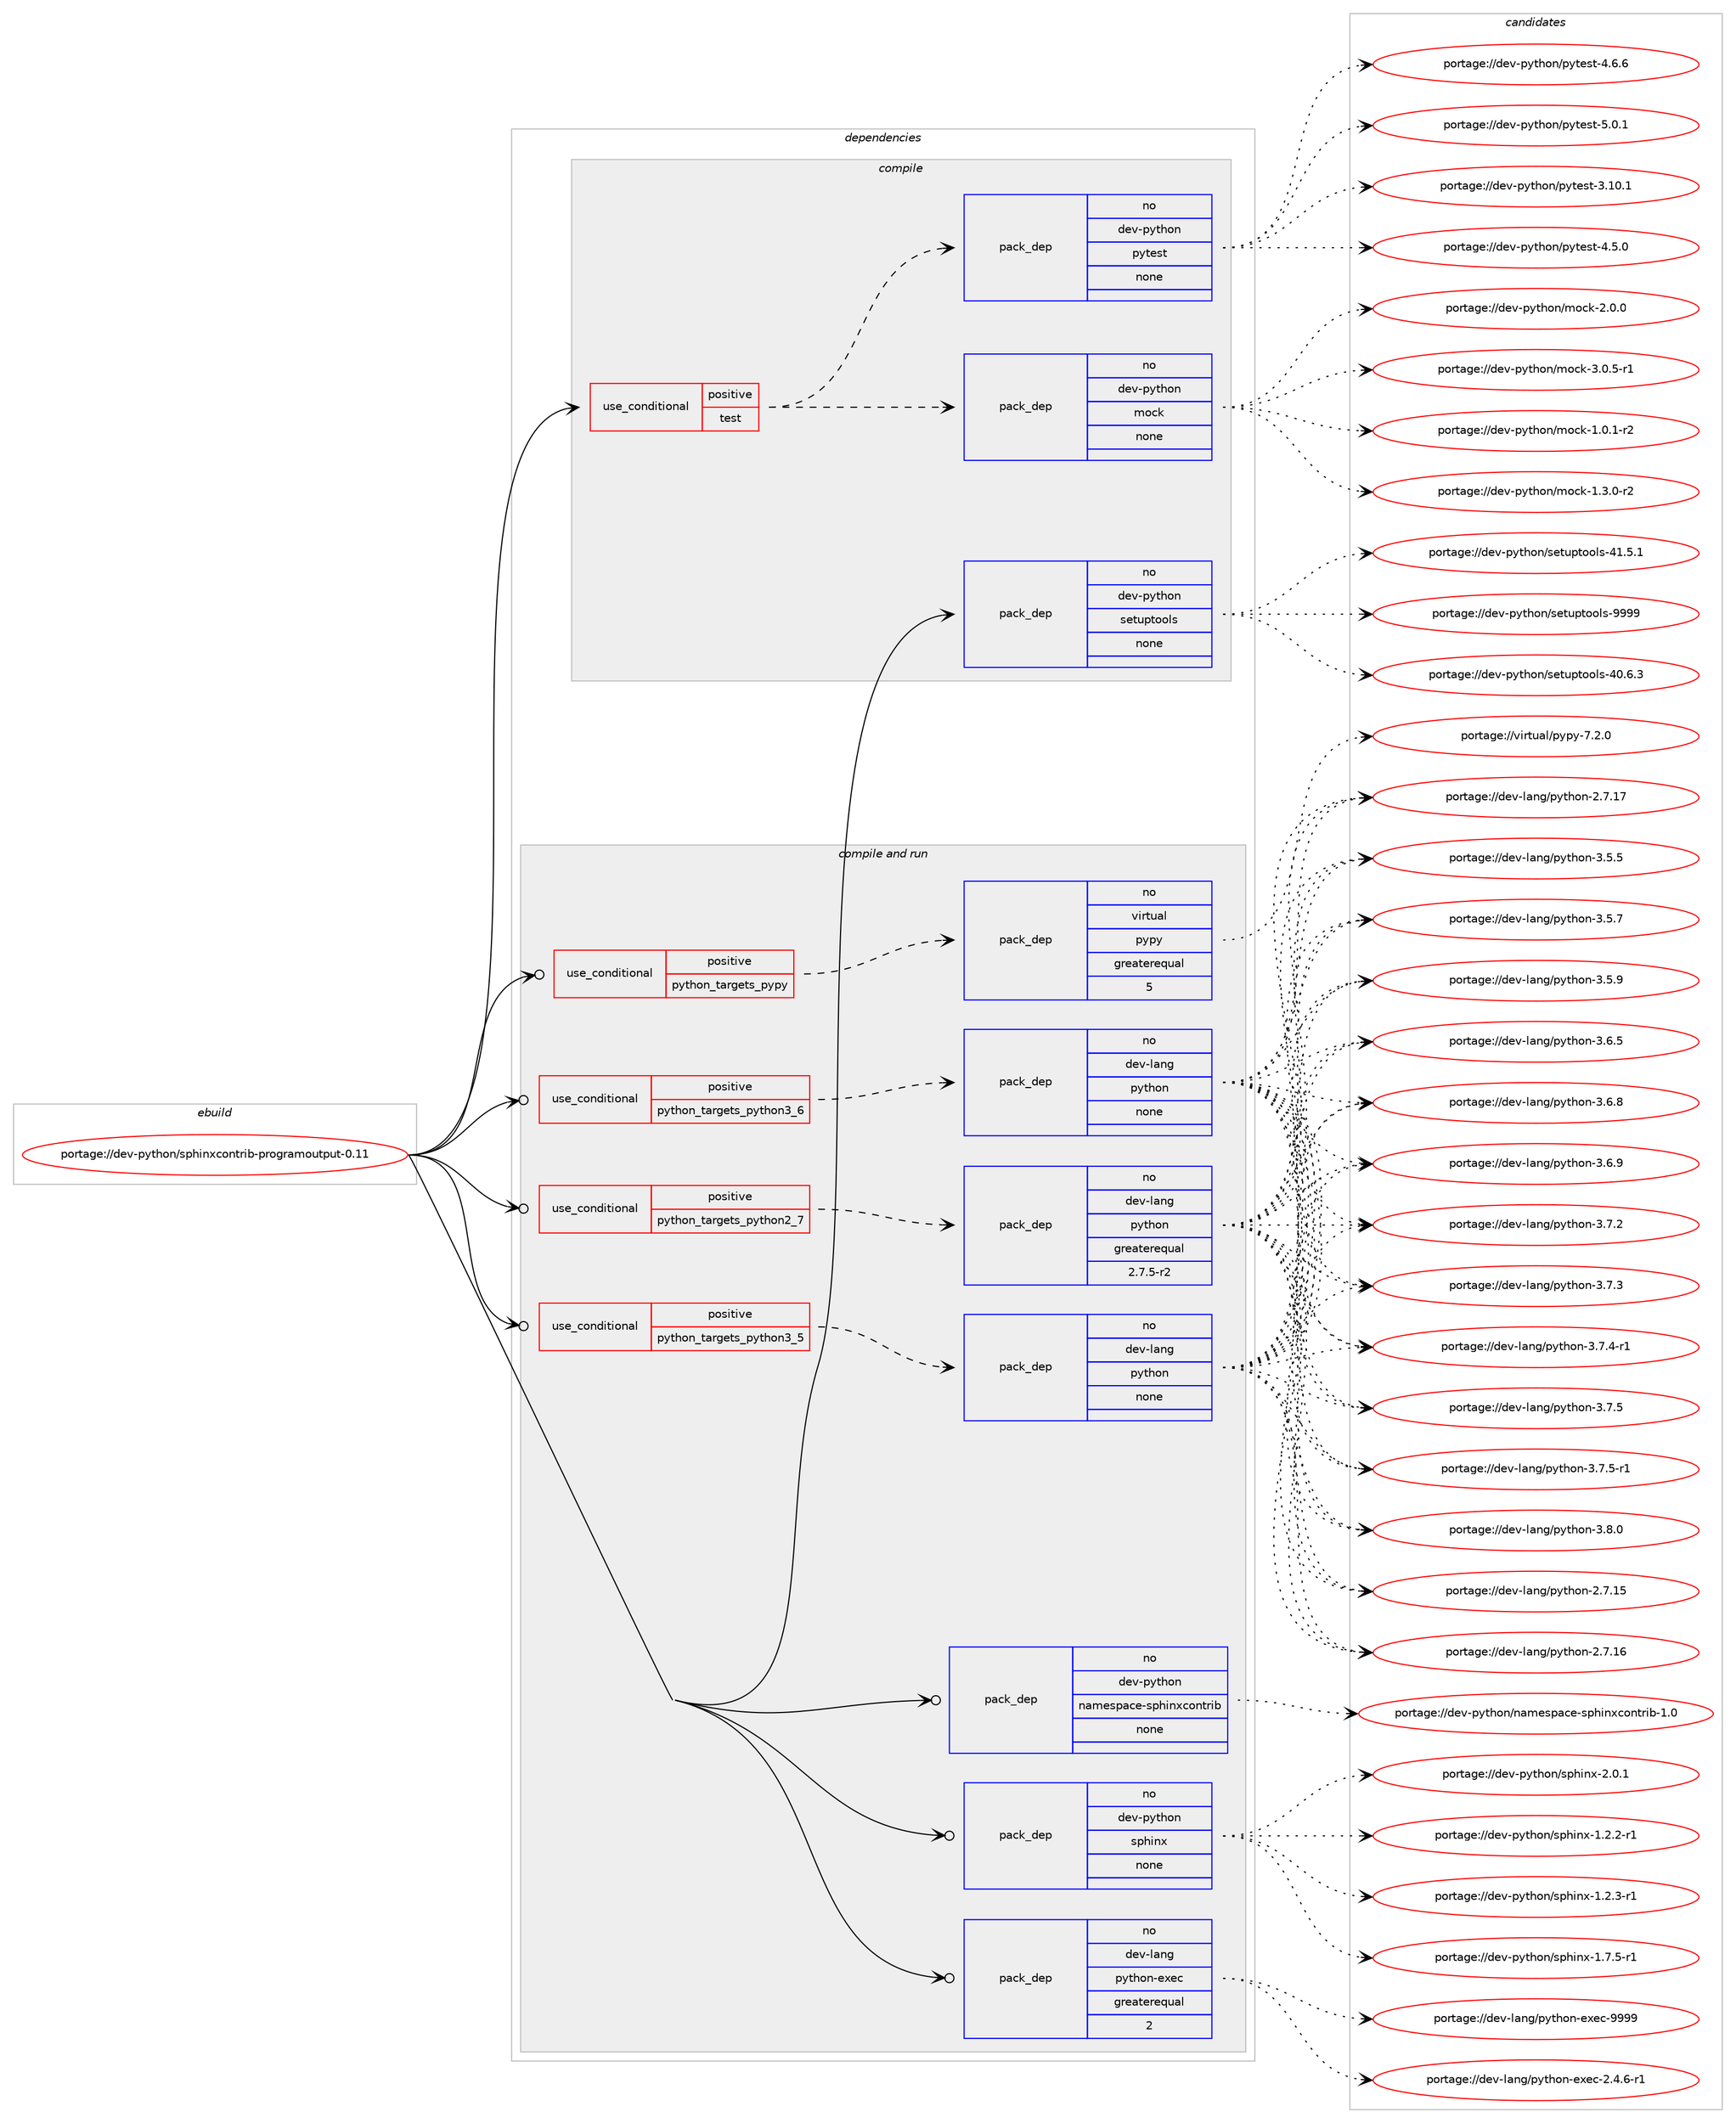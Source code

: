 digraph prolog {

# *************
# Graph options
# *************

newrank=true;
concentrate=true;
compound=true;
graph [rankdir=LR,fontname=Helvetica,fontsize=10,ranksep=1.5];#, ranksep=2.5, nodesep=0.2];
edge  [arrowhead=vee];
node  [fontname=Helvetica,fontsize=10];

# **********
# The ebuild
# **********

subgraph cluster_leftcol {
color=gray;
rank=same;
label=<<i>ebuild</i>>;
id [label="portage://dev-python/sphinxcontrib-programoutput-0.11", color=red, width=4, href="../dev-python/sphinxcontrib-programoutput-0.11.svg"];
}

# ****************
# The dependencies
# ****************

subgraph cluster_midcol {
color=gray;
label=<<i>dependencies</i>>;
subgraph cluster_compile {
fillcolor="#eeeeee";
style=filled;
label=<<i>compile</i>>;
subgraph cond39083 {
dependency173523 [label=<<TABLE BORDER="0" CELLBORDER="1" CELLSPACING="0" CELLPADDING="4"><TR><TD ROWSPAN="3" CELLPADDING="10">use_conditional</TD></TR><TR><TD>positive</TD></TR><TR><TD>test</TD></TR></TABLE>>, shape=none, color=red];
subgraph pack131037 {
dependency173524 [label=<<TABLE BORDER="0" CELLBORDER="1" CELLSPACING="0" CELLPADDING="4" WIDTH="220"><TR><TD ROWSPAN="6" CELLPADDING="30">pack_dep</TD></TR><TR><TD WIDTH="110">no</TD></TR><TR><TD>dev-python</TD></TR><TR><TD>mock</TD></TR><TR><TD>none</TD></TR><TR><TD></TD></TR></TABLE>>, shape=none, color=blue];
}
dependency173523:e -> dependency173524:w [weight=20,style="dashed",arrowhead="vee"];
subgraph pack131038 {
dependency173525 [label=<<TABLE BORDER="0" CELLBORDER="1" CELLSPACING="0" CELLPADDING="4" WIDTH="220"><TR><TD ROWSPAN="6" CELLPADDING="30">pack_dep</TD></TR><TR><TD WIDTH="110">no</TD></TR><TR><TD>dev-python</TD></TR><TR><TD>pytest</TD></TR><TR><TD>none</TD></TR><TR><TD></TD></TR></TABLE>>, shape=none, color=blue];
}
dependency173523:e -> dependency173525:w [weight=20,style="dashed",arrowhead="vee"];
}
id:e -> dependency173523:w [weight=20,style="solid",arrowhead="vee"];
subgraph pack131039 {
dependency173526 [label=<<TABLE BORDER="0" CELLBORDER="1" CELLSPACING="0" CELLPADDING="4" WIDTH="220"><TR><TD ROWSPAN="6" CELLPADDING="30">pack_dep</TD></TR><TR><TD WIDTH="110">no</TD></TR><TR><TD>dev-python</TD></TR><TR><TD>setuptools</TD></TR><TR><TD>none</TD></TR><TR><TD></TD></TR></TABLE>>, shape=none, color=blue];
}
id:e -> dependency173526:w [weight=20,style="solid",arrowhead="vee"];
}
subgraph cluster_compileandrun {
fillcolor="#eeeeee";
style=filled;
label=<<i>compile and run</i>>;
subgraph cond39084 {
dependency173527 [label=<<TABLE BORDER="0" CELLBORDER="1" CELLSPACING="0" CELLPADDING="4"><TR><TD ROWSPAN="3" CELLPADDING="10">use_conditional</TD></TR><TR><TD>positive</TD></TR><TR><TD>python_targets_pypy</TD></TR></TABLE>>, shape=none, color=red];
subgraph pack131040 {
dependency173528 [label=<<TABLE BORDER="0" CELLBORDER="1" CELLSPACING="0" CELLPADDING="4" WIDTH="220"><TR><TD ROWSPAN="6" CELLPADDING="30">pack_dep</TD></TR><TR><TD WIDTH="110">no</TD></TR><TR><TD>virtual</TD></TR><TR><TD>pypy</TD></TR><TR><TD>greaterequal</TD></TR><TR><TD>5</TD></TR></TABLE>>, shape=none, color=blue];
}
dependency173527:e -> dependency173528:w [weight=20,style="dashed",arrowhead="vee"];
}
id:e -> dependency173527:w [weight=20,style="solid",arrowhead="odotvee"];
subgraph cond39085 {
dependency173529 [label=<<TABLE BORDER="0" CELLBORDER="1" CELLSPACING="0" CELLPADDING="4"><TR><TD ROWSPAN="3" CELLPADDING="10">use_conditional</TD></TR><TR><TD>positive</TD></TR><TR><TD>python_targets_python2_7</TD></TR></TABLE>>, shape=none, color=red];
subgraph pack131041 {
dependency173530 [label=<<TABLE BORDER="0" CELLBORDER="1" CELLSPACING="0" CELLPADDING="4" WIDTH="220"><TR><TD ROWSPAN="6" CELLPADDING="30">pack_dep</TD></TR><TR><TD WIDTH="110">no</TD></TR><TR><TD>dev-lang</TD></TR><TR><TD>python</TD></TR><TR><TD>greaterequal</TD></TR><TR><TD>2.7.5-r2</TD></TR></TABLE>>, shape=none, color=blue];
}
dependency173529:e -> dependency173530:w [weight=20,style="dashed",arrowhead="vee"];
}
id:e -> dependency173529:w [weight=20,style="solid",arrowhead="odotvee"];
subgraph cond39086 {
dependency173531 [label=<<TABLE BORDER="0" CELLBORDER="1" CELLSPACING="0" CELLPADDING="4"><TR><TD ROWSPAN="3" CELLPADDING="10">use_conditional</TD></TR><TR><TD>positive</TD></TR><TR><TD>python_targets_python3_5</TD></TR></TABLE>>, shape=none, color=red];
subgraph pack131042 {
dependency173532 [label=<<TABLE BORDER="0" CELLBORDER="1" CELLSPACING="0" CELLPADDING="4" WIDTH="220"><TR><TD ROWSPAN="6" CELLPADDING="30">pack_dep</TD></TR><TR><TD WIDTH="110">no</TD></TR><TR><TD>dev-lang</TD></TR><TR><TD>python</TD></TR><TR><TD>none</TD></TR><TR><TD></TD></TR></TABLE>>, shape=none, color=blue];
}
dependency173531:e -> dependency173532:w [weight=20,style="dashed",arrowhead="vee"];
}
id:e -> dependency173531:w [weight=20,style="solid",arrowhead="odotvee"];
subgraph cond39087 {
dependency173533 [label=<<TABLE BORDER="0" CELLBORDER="1" CELLSPACING="0" CELLPADDING="4"><TR><TD ROWSPAN="3" CELLPADDING="10">use_conditional</TD></TR><TR><TD>positive</TD></TR><TR><TD>python_targets_python3_6</TD></TR></TABLE>>, shape=none, color=red];
subgraph pack131043 {
dependency173534 [label=<<TABLE BORDER="0" CELLBORDER="1" CELLSPACING="0" CELLPADDING="4" WIDTH="220"><TR><TD ROWSPAN="6" CELLPADDING="30">pack_dep</TD></TR><TR><TD WIDTH="110">no</TD></TR><TR><TD>dev-lang</TD></TR><TR><TD>python</TD></TR><TR><TD>none</TD></TR><TR><TD></TD></TR></TABLE>>, shape=none, color=blue];
}
dependency173533:e -> dependency173534:w [weight=20,style="dashed",arrowhead="vee"];
}
id:e -> dependency173533:w [weight=20,style="solid",arrowhead="odotvee"];
subgraph pack131044 {
dependency173535 [label=<<TABLE BORDER="0" CELLBORDER="1" CELLSPACING="0" CELLPADDING="4" WIDTH="220"><TR><TD ROWSPAN="6" CELLPADDING="30">pack_dep</TD></TR><TR><TD WIDTH="110">no</TD></TR><TR><TD>dev-lang</TD></TR><TR><TD>python-exec</TD></TR><TR><TD>greaterequal</TD></TR><TR><TD>2</TD></TR></TABLE>>, shape=none, color=blue];
}
id:e -> dependency173535:w [weight=20,style="solid",arrowhead="odotvee"];
subgraph pack131045 {
dependency173536 [label=<<TABLE BORDER="0" CELLBORDER="1" CELLSPACING="0" CELLPADDING="4" WIDTH="220"><TR><TD ROWSPAN="6" CELLPADDING="30">pack_dep</TD></TR><TR><TD WIDTH="110">no</TD></TR><TR><TD>dev-python</TD></TR><TR><TD>namespace-sphinxcontrib</TD></TR><TR><TD>none</TD></TR><TR><TD></TD></TR></TABLE>>, shape=none, color=blue];
}
id:e -> dependency173536:w [weight=20,style="solid",arrowhead="odotvee"];
subgraph pack131046 {
dependency173537 [label=<<TABLE BORDER="0" CELLBORDER="1" CELLSPACING="0" CELLPADDING="4" WIDTH="220"><TR><TD ROWSPAN="6" CELLPADDING="30">pack_dep</TD></TR><TR><TD WIDTH="110">no</TD></TR><TR><TD>dev-python</TD></TR><TR><TD>sphinx</TD></TR><TR><TD>none</TD></TR><TR><TD></TD></TR></TABLE>>, shape=none, color=blue];
}
id:e -> dependency173537:w [weight=20,style="solid",arrowhead="odotvee"];
}
subgraph cluster_run {
fillcolor="#eeeeee";
style=filled;
label=<<i>run</i>>;
}
}

# **************
# The candidates
# **************

subgraph cluster_choices {
rank=same;
color=gray;
label=<<i>candidates</i>>;

subgraph choice131037 {
color=black;
nodesep=1;
choiceportage1001011184511212111610411111047109111991074549464846494511450 [label="portage://dev-python/mock-1.0.1-r2", color=red, width=4,href="../dev-python/mock-1.0.1-r2.svg"];
choiceportage1001011184511212111610411111047109111991074549465146484511450 [label="portage://dev-python/mock-1.3.0-r2", color=red, width=4,href="../dev-python/mock-1.3.0-r2.svg"];
choiceportage100101118451121211161041111104710911199107455046484648 [label="portage://dev-python/mock-2.0.0", color=red, width=4,href="../dev-python/mock-2.0.0.svg"];
choiceportage1001011184511212111610411111047109111991074551464846534511449 [label="portage://dev-python/mock-3.0.5-r1", color=red, width=4,href="../dev-python/mock-3.0.5-r1.svg"];
dependency173524:e -> choiceportage1001011184511212111610411111047109111991074549464846494511450:w [style=dotted,weight="100"];
dependency173524:e -> choiceportage1001011184511212111610411111047109111991074549465146484511450:w [style=dotted,weight="100"];
dependency173524:e -> choiceportage100101118451121211161041111104710911199107455046484648:w [style=dotted,weight="100"];
dependency173524:e -> choiceportage1001011184511212111610411111047109111991074551464846534511449:w [style=dotted,weight="100"];
}
subgraph choice131038 {
color=black;
nodesep=1;
choiceportage100101118451121211161041111104711212111610111511645514649484649 [label="portage://dev-python/pytest-3.10.1", color=red, width=4,href="../dev-python/pytest-3.10.1.svg"];
choiceportage1001011184511212111610411111047112121116101115116455246534648 [label="portage://dev-python/pytest-4.5.0", color=red, width=4,href="../dev-python/pytest-4.5.0.svg"];
choiceportage1001011184511212111610411111047112121116101115116455246544654 [label="portage://dev-python/pytest-4.6.6", color=red, width=4,href="../dev-python/pytest-4.6.6.svg"];
choiceportage1001011184511212111610411111047112121116101115116455346484649 [label="portage://dev-python/pytest-5.0.1", color=red, width=4,href="../dev-python/pytest-5.0.1.svg"];
dependency173525:e -> choiceportage100101118451121211161041111104711212111610111511645514649484649:w [style=dotted,weight="100"];
dependency173525:e -> choiceportage1001011184511212111610411111047112121116101115116455246534648:w [style=dotted,weight="100"];
dependency173525:e -> choiceportage1001011184511212111610411111047112121116101115116455246544654:w [style=dotted,weight="100"];
dependency173525:e -> choiceportage1001011184511212111610411111047112121116101115116455346484649:w [style=dotted,weight="100"];
}
subgraph choice131039 {
color=black;
nodesep=1;
choiceportage100101118451121211161041111104711510111611711211611111110811545524846544651 [label="portage://dev-python/setuptools-40.6.3", color=red, width=4,href="../dev-python/setuptools-40.6.3.svg"];
choiceportage100101118451121211161041111104711510111611711211611111110811545524946534649 [label="portage://dev-python/setuptools-41.5.1", color=red, width=4,href="../dev-python/setuptools-41.5.1.svg"];
choiceportage10010111845112121116104111110471151011161171121161111111081154557575757 [label="portage://dev-python/setuptools-9999", color=red, width=4,href="../dev-python/setuptools-9999.svg"];
dependency173526:e -> choiceportage100101118451121211161041111104711510111611711211611111110811545524846544651:w [style=dotted,weight="100"];
dependency173526:e -> choiceportage100101118451121211161041111104711510111611711211611111110811545524946534649:w [style=dotted,weight="100"];
dependency173526:e -> choiceportage10010111845112121116104111110471151011161171121161111111081154557575757:w [style=dotted,weight="100"];
}
subgraph choice131040 {
color=black;
nodesep=1;
choiceportage1181051141161179710847112121112121455546504648 [label="portage://virtual/pypy-7.2.0", color=red, width=4,href="../virtual/pypy-7.2.0.svg"];
dependency173528:e -> choiceportage1181051141161179710847112121112121455546504648:w [style=dotted,weight="100"];
}
subgraph choice131041 {
color=black;
nodesep=1;
choiceportage10010111845108971101034711212111610411111045504655464953 [label="portage://dev-lang/python-2.7.15", color=red, width=4,href="../dev-lang/python-2.7.15.svg"];
choiceportage10010111845108971101034711212111610411111045504655464954 [label="portage://dev-lang/python-2.7.16", color=red, width=4,href="../dev-lang/python-2.7.16.svg"];
choiceportage10010111845108971101034711212111610411111045504655464955 [label="portage://dev-lang/python-2.7.17", color=red, width=4,href="../dev-lang/python-2.7.17.svg"];
choiceportage100101118451089711010347112121116104111110455146534653 [label="portage://dev-lang/python-3.5.5", color=red, width=4,href="../dev-lang/python-3.5.5.svg"];
choiceportage100101118451089711010347112121116104111110455146534655 [label="portage://dev-lang/python-3.5.7", color=red, width=4,href="../dev-lang/python-3.5.7.svg"];
choiceportage100101118451089711010347112121116104111110455146534657 [label="portage://dev-lang/python-3.5.9", color=red, width=4,href="../dev-lang/python-3.5.9.svg"];
choiceportage100101118451089711010347112121116104111110455146544653 [label="portage://dev-lang/python-3.6.5", color=red, width=4,href="../dev-lang/python-3.6.5.svg"];
choiceportage100101118451089711010347112121116104111110455146544656 [label="portage://dev-lang/python-3.6.8", color=red, width=4,href="../dev-lang/python-3.6.8.svg"];
choiceportage100101118451089711010347112121116104111110455146544657 [label="portage://dev-lang/python-3.6.9", color=red, width=4,href="../dev-lang/python-3.6.9.svg"];
choiceportage100101118451089711010347112121116104111110455146554650 [label="portage://dev-lang/python-3.7.2", color=red, width=4,href="../dev-lang/python-3.7.2.svg"];
choiceportage100101118451089711010347112121116104111110455146554651 [label="portage://dev-lang/python-3.7.3", color=red, width=4,href="../dev-lang/python-3.7.3.svg"];
choiceportage1001011184510897110103471121211161041111104551465546524511449 [label="portage://dev-lang/python-3.7.4-r1", color=red, width=4,href="../dev-lang/python-3.7.4-r1.svg"];
choiceportage100101118451089711010347112121116104111110455146554653 [label="portage://dev-lang/python-3.7.5", color=red, width=4,href="../dev-lang/python-3.7.5.svg"];
choiceportage1001011184510897110103471121211161041111104551465546534511449 [label="portage://dev-lang/python-3.7.5-r1", color=red, width=4,href="../dev-lang/python-3.7.5-r1.svg"];
choiceportage100101118451089711010347112121116104111110455146564648 [label="portage://dev-lang/python-3.8.0", color=red, width=4,href="../dev-lang/python-3.8.0.svg"];
dependency173530:e -> choiceportage10010111845108971101034711212111610411111045504655464953:w [style=dotted,weight="100"];
dependency173530:e -> choiceportage10010111845108971101034711212111610411111045504655464954:w [style=dotted,weight="100"];
dependency173530:e -> choiceportage10010111845108971101034711212111610411111045504655464955:w [style=dotted,weight="100"];
dependency173530:e -> choiceportage100101118451089711010347112121116104111110455146534653:w [style=dotted,weight="100"];
dependency173530:e -> choiceportage100101118451089711010347112121116104111110455146534655:w [style=dotted,weight="100"];
dependency173530:e -> choiceportage100101118451089711010347112121116104111110455146534657:w [style=dotted,weight="100"];
dependency173530:e -> choiceportage100101118451089711010347112121116104111110455146544653:w [style=dotted,weight="100"];
dependency173530:e -> choiceportage100101118451089711010347112121116104111110455146544656:w [style=dotted,weight="100"];
dependency173530:e -> choiceportage100101118451089711010347112121116104111110455146544657:w [style=dotted,weight="100"];
dependency173530:e -> choiceportage100101118451089711010347112121116104111110455146554650:w [style=dotted,weight="100"];
dependency173530:e -> choiceportage100101118451089711010347112121116104111110455146554651:w [style=dotted,weight="100"];
dependency173530:e -> choiceportage1001011184510897110103471121211161041111104551465546524511449:w [style=dotted,weight="100"];
dependency173530:e -> choiceportage100101118451089711010347112121116104111110455146554653:w [style=dotted,weight="100"];
dependency173530:e -> choiceportage1001011184510897110103471121211161041111104551465546534511449:w [style=dotted,weight="100"];
dependency173530:e -> choiceportage100101118451089711010347112121116104111110455146564648:w [style=dotted,weight="100"];
}
subgraph choice131042 {
color=black;
nodesep=1;
choiceportage10010111845108971101034711212111610411111045504655464953 [label="portage://dev-lang/python-2.7.15", color=red, width=4,href="../dev-lang/python-2.7.15.svg"];
choiceportage10010111845108971101034711212111610411111045504655464954 [label="portage://dev-lang/python-2.7.16", color=red, width=4,href="../dev-lang/python-2.7.16.svg"];
choiceportage10010111845108971101034711212111610411111045504655464955 [label="portage://dev-lang/python-2.7.17", color=red, width=4,href="../dev-lang/python-2.7.17.svg"];
choiceportage100101118451089711010347112121116104111110455146534653 [label="portage://dev-lang/python-3.5.5", color=red, width=4,href="../dev-lang/python-3.5.5.svg"];
choiceportage100101118451089711010347112121116104111110455146534655 [label="portage://dev-lang/python-3.5.7", color=red, width=4,href="../dev-lang/python-3.5.7.svg"];
choiceportage100101118451089711010347112121116104111110455146534657 [label="portage://dev-lang/python-3.5.9", color=red, width=4,href="../dev-lang/python-3.5.9.svg"];
choiceportage100101118451089711010347112121116104111110455146544653 [label="portage://dev-lang/python-3.6.5", color=red, width=4,href="../dev-lang/python-3.6.5.svg"];
choiceportage100101118451089711010347112121116104111110455146544656 [label="portage://dev-lang/python-3.6.8", color=red, width=4,href="../dev-lang/python-3.6.8.svg"];
choiceportage100101118451089711010347112121116104111110455146544657 [label="portage://dev-lang/python-3.6.9", color=red, width=4,href="../dev-lang/python-3.6.9.svg"];
choiceportage100101118451089711010347112121116104111110455146554650 [label="portage://dev-lang/python-3.7.2", color=red, width=4,href="../dev-lang/python-3.7.2.svg"];
choiceportage100101118451089711010347112121116104111110455146554651 [label="portage://dev-lang/python-3.7.3", color=red, width=4,href="../dev-lang/python-3.7.3.svg"];
choiceportage1001011184510897110103471121211161041111104551465546524511449 [label="portage://dev-lang/python-3.7.4-r1", color=red, width=4,href="../dev-lang/python-3.7.4-r1.svg"];
choiceportage100101118451089711010347112121116104111110455146554653 [label="portage://dev-lang/python-3.7.5", color=red, width=4,href="../dev-lang/python-3.7.5.svg"];
choiceportage1001011184510897110103471121211161041111104551465546534511449 [label="portage://dev-lang/python-3.7.5-r1", color=red, width=4,href="../dev-lang/python-3.7.5-r1.svg"];
choiceportage100101118451089711010347112121116104111110455146564648 [label="portage://dev-lang/python-3.8.0", color=red, width=4,href="../dev-lang/python-3.8.0.svg"];
dependency173532:e -> choiceportage10010111845108971101034711212111610411111045504655464953:w [style=dotted,weight="100"];
dependency173532:e -> choiceportage10010111845108971101034711212111610411111045504655464954:w [style=dotted,weight="100"];
dependency173532:e -> choiceportage10010111845108971101034711212111610411111045504655464955:w [style=dotted,weight="100"];
dependency173532:e -> choiceportage100101118451089711010347112121116104111110455146534653:w [style=dotted,weight="100"];
dependency173532:e -> choiceportage100101118451089711010347112121116104111110455146534655:w [style=dotted,weight="100"];
dependency173532:e -> choiceportage100101118451089711010347112121116104111110455146534657:w [style=dotted,weight="100"];
dependency173532:e -> choiceportage100101118451089711010347112121116104111110455146544653:w [style=dotted,weight="100"];
dependency173532:e -> choiceportage100101118451089711010347112121116104111110455146544656:w [style=dotted,weight="100"];
dependency173532:e -> choiceportage100101118451089711010347112121116104111110455146544657:w [style=dotted,weight="100"];
dependency173532:e -> choiceportage100101118451089711010347112121116104111110455146554650:w [style=dotted,weight="100"];
dependency173532:e -> choiceportage100101118451089711010347112121116104111110455146554651:w [style=dotted,weight="100"];
dependency173532:e -> choiceportage1001011184510897110103471121211161041111104551465546524511449:w [style=dotted,weight="100"];
dependency173532:e -> choiceportage100101118451089711010347112121116104111110455146554653:w [style=dotted,weight="100"];
dependency173532:e -> choiceportage1001011184510897110103471121211161041111104551465546534511449:w [style=dotted,weight="100"];
dependency173532:e -> choiceportage100101118451089711010347112121116104111110455146564648:w [style=dotted,weight="100"];
}
subgraph choice131043 {
color=black;
nodesep=1;
choiceportage10010111845108971101034711212111610411111045504655464953 [label="portage://dev-lang/python-2.7.15", color=red, width=4,href="../dev-lang/python-2.7.15.svg"];
choiceportage10010111845108971101034711212111610411111045504655464954 [label="portage://dev-lang/python-2.7.16", color=red, width=4,href="../dev-lang/python-2.7.16.svg"];
choiceportage10010111845108971101034711212111610411111045504655464955 [label="portage://dev-lang/python-2.7.17", color=red, width=4,href="../dev-lang/python-2.7.17.svg"];
choiceportage100101118451089711010347112121116104111110455146534653 [label="portage://dev-lang/python-3.5.5", color=red, width=4,href="../dev-lang/python-3.5.5.svg"];
choiceportage100101118451089711010347112121116104111110455146534655 [label="portage://dev-lang/python-3.5.7", color=red, width=4,href="../dev-lang/python-3.5.7.svg"];
choiceportage100101118451089711010347112121116104111110455146534657 [label="portage://dev-lang/python-3.5.9", color=red, width=4,href="../dev-lang/python-3.5.9.svg"];
choiceportage100101118451089711010347112121116104111110455146544653 [label="portage://dev-lang/python-3.6.5", color=red, width=4,href="../dev-lang/python-3.6.5.svg"];
choiceportage100101118451089711010347112121116104111110455146544656 [label="portage://dev-lang/python-3.6.8", color=red, width=4,href="../dev-lang/python-3.6.8.svg"];
choiceportage100101118451089711010347112121116104111110455146544657 [label="portage://dev-lang/python-3.6.9", color=red, width=4,href="../dev-lang/python-3.6.9.svg"];
choiceportage100101118451089711010347112121116104111110455146554650 [label="portage://dev-lang/python-3.7.2", color=red, width=4,href="../dev-lang/python-3.7.2.svg"];
choiceportage100101118451089711010347112121116104111110455146554651 [label="portage://dev-lang/python-3.7.3", color=red, width=4,href="../dev-lang/python-3.7.3.svg"];
choiceportage1001011184510897110103471121211161041111104551465546524511449 [label="portage://dev-lang/python-3.7.4-r1", color=red, width=4,href="../dev-lang/python-3.7.4-r1.svg"];
choiceportage100101118451089711010347112121116104111110455146554653 [label="portage://dev-lang/python-3.7.5", color=red, width=4,href="../dev-lang/python-3.7.5.svg"];
choiceportage1001011184510897110103471121211161041111104551465546534511449 [label="portage://dev-lang/python-3.7.5-r1", color=red, width=4,href="../dev-lang/python-3.7.5-r1.svg"];
choiceportage100101118451089711010347112121116104111110455146564648 [label="portage://dev-lang/python-3.8.0", color=red, width=4,href="../dev-lang/python-3.8.0.svg"];
dependency173534:e -> choiceportage10010111845108971101034711212111610411111045504655464953:w [style=dotted,weight="100"];
dependency173534:e -> choiceportage10010111845108971101034711212111610411111045504655464954:w [style=dotted,weight="100"];
dependency173534:e -> choiceportage10010111845108971101034711212111610411111045504655464955:w [style=dotted,weight="100"];
dependency173534:e -> choiceportage100101118451089711010347112121116104111110455146534653:w [style=dotted,weight="100"];
dependency173534:e -> choiceportage100101118451089711010347112121116104111110455146534655:w [style=dotted,weight="100"];
dependency173534:e -> choiceportage100101118451089711010347112121116104111110455146534657:w [style=dotted,weight="100"];
dependency173534:e -> choiceportage100101118451089711010347112121116104111110455146544653:w [style=dotted,weight="100"];
dependency173534:e -> choiceportage100101118451089711010347112121116104111110455146544656:w [style=dotted,weight="100"];
dependency173534:e -> choiceportage100101118451089711010347112121116104111110455146544657:w [style=dotted,weight="100"];
dependency173534:e -> choiceportage100101118451089711010347112121116104111110455146554650:w [style=dotted,weight="100"];
dependency173534:e -> choiceportage100101118451089711010347112121116104111110455146554651:w [style=dotted,weight="100"];
dependency173534:e -> choiceportage1001011184510897110103471121211161041111104551465546524511449:w [style=dotted,weight="100"];
dependency173534:e -> choiceportage100101118451089711010347112121116104111110455146554653:w [style=dotted,weight="100"];
dependency173534:e -> choiceportage1001011184510897110103471121211161041111104551465546534511449:w [style=dotted,weight="100"];
dependency173534:e -> choiceportage100101118451089711010347112121116104111110455146564648:w [style=dotted,weight="100"];
}
subgraph choice131044 {
color=black;
nodesep=1;
choiceportage10010111845108971101034711212111610411111045101120101994550465246544511449 [label="portage://dev-lang/python-exec-2.4.6-r1", color=red, width=4,href="../dev-lang/python-exec-2.4.6-r1.svg"];
choiceportage10010111845108971101034711212111610411111045101120101994557575757 [label="portage://dev-lang/python-exec-9999", color=red, width=4,href="../dev-lang/python-exec-9999.svg"];
dependency173535:e -> choiceportage10010111845108971101034711212111610411111045101120101994550465246544511449:w [style=dotted,weight="100"];
dependency173535:e -> choiceportage10010111845108971101034711212111610411111045101120101994557575757:w [style=dotted,weight="100"];
}
subgraph choice131045 {
color=black;
nodesep=1;
choiceportage100101118451121211161041111104711097109101115112979910145115112104105110120991111101161141059845494648 [label="portage://dev-python/namespace-sphinxcontrib-1.0", color=red, width=4,href="../dev-python/namespace-sphinxcontrib-1.0.svg"];
dependency173536:e -> choiceportage100101118451121211161041111104711097109101115112979910145115112104105110120991111101161141059845494648:w [style=dotted,weight="100"];
}
subgraph choice131046 {
color=black;
nodesep=1;
choiceportage10010111845112121116104111110471151121041051101204549465046504511449 [label="portage://dev-python/sphinx-1.2.2-r1", color=red, width=4,href="../dev-python/sphinx-1.2.2-r1.svg"];
choiceportage10010111845112121116104111110471151121041051101204549465046514511449 [label="portage://dev-python/sphinx-1.2.3-r1", color=red, width=4,href="../dev-python/sphinx-1.2.3-r1.svg"];
choiceportage10010111845112121116104111110471151121041051101204549465546534511449 [label="portage://dev-python/sphinx-1.7.5-r1", color=red, width=4,href="../dev-python/sphinx-1.7.5-r1.svg"];
choiceportage1001011184511212111610411111047115112104105110120455046484649 [label="portage://dev-python/sphinx-2.0.1", color=red, width=4,href="../dev-python/sphinx-2.0.1.svg"];
dependency173537:e -> choiceportage10010111845112121116104111110471151121041051101204549465046504511449:w [style=dotted,weight="100"];
dependency173537:e -> choiceportage10010111845112121116104111110471151121041051101204549465046514511449:w [style=dotted,weight="100"];
dependency173537:e -> choiceportage10010111845112121116104111110471151121041051101204549465546534511449:w [style=dotted,weight="100"];
dependency173537:e -> choiceportage1001011184511212111610411111047115112104105110120455046484649:w [style=dotted,weight="100"];
}
}

}
